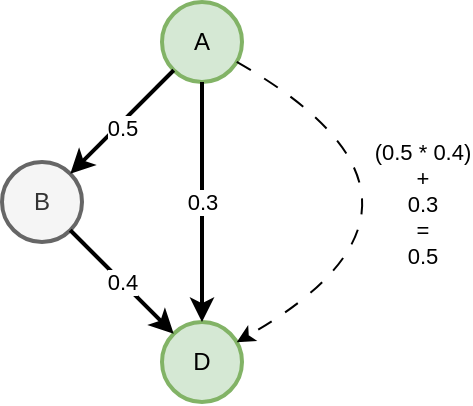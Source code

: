 <mxfile version="27.0.3">
  <diagram name="Page-1" id="W5SR4ve7DK1xI4KTCsXA">
    <mxGraphModel dx="2938" dy="1112" grid="1" gridSize="10" guides="1" tooltips="1" connect="1" arrows="1" fold="1" page="1" pageScale="1" pageWidth="850" pageHeight="1100" math="0" shadow="0">
      <root>
        <mxCell id="0" />
        <mxCell id="1" parent="0" />
        <mxCell id="kY7sJMGPfd-3TEwiI5uV-1" value="A" style="ellipse;whiteSpace=wrap;html=1;aspect=fixed;fillColor=#d5e8d4;strokeColor=#82b366;strokeWidth=2;" vertex="1" parent="1">
          <mxGeometry x="120" y="40" width="40" height="40" as="geometry" />
        </mxCell>
        <mxCell id="kY7sJMGPfd-3TEwiI5uV-2" value="B" style="ellipse;whiteSpace=wrap;html=1;aspect=fixed;fillColor=#f5f5f5;fontColor=#333333;strokeColor=#666666;strokeWidth=2;" vertex="1" parent="1">
          <mxGeometry x="40" y="120" width="40" height="40" as="geometry" />
        </mxCell>
        <mxCell id="kY7sJMGPfd-3TEwiI5uV-3" value="D" style="ellipse;whiteSpace=wrap;html=1;aspect=fixed;fillColor=#d5e8d4;strokeColor=#82b366;strokeWidth=2;" vertex="1" parent="1">
          <mxGeometry x="120" y="200" width="40" height="40" as="geometry" />
        </mxCell>
        <mxCell id="kY7sJMGPfd-3TEwiI5uV-4" value="" style="endArrow=classic;html=1;rounded=0;strokeWidth=2;" edge="1" parent="1" source="kY7sJMGPfd-3TEwiI5uV-1" target="kY7sJMGPfd-3TEwiI5uV-2">
          <mxGeometry width="50" height="50" relative="1" as="geometry">
            <mxPoint x="-10" y="60" as="sourcePoint" />
            <mxPoint x="40" y="10" as="targetPoint" />
          </mxGeometry>
        </mxCell>
        <mxCell id="kY7sJMGPfd-3TEwiI5uV-5" value="0.5" style="edgeLabel;html=1;align=center;verticalAlign=middle;resizable=0;points=[];" vertex="1" connectable="0" parent="kY7sJMGPfd-3TEwiI5uV-4">
          <mxGeometry x="-0.182" y="4" relative="1" as="geometry">
            <mxPoint x="-8" y="5" as="offset" />
          </mxGeometry>
        </mxCell>
        <mxCell id="kY7sJMGPfd-3TEwiI5uV-6" value="0.3" style="endArrow=classic;html=1;rounded=0;strokeWidth=2;" edge="1" parent="1" source="kY7sJMGPfd-3TEwiI5uV-1" target="kY7sJMGPfd-3TEwiI5uV-3">
          <mxGeometry width="50" height="50" relative="1" as="geometry">
            <mxPoint x="136" y="84" as="sourcePoint" />
            <mxPoint x="208.906" y="163.359" as="targetPoint" />
            <mxPoint as="offset" />
          </mxGeometry>
        </mxCell>
        <mxCell id="kY7sJMGPfd-3TEwiI5uV-7" value="0.4" style="endArrow=classic;html=1;rounded=0;strokeWidth=2;" edge="1" parent="1" source="kY7sJMGPfd-3TEwiI5uV-2" target="kY7sJMGPfd-3TEwiI5uV-3">
          <mxGeometry width="50" height="50" relative="1" as="geometry">
            <mxPoint x="136" y="84" as="sourcePoint" />
            <mxPoint x="110" y="130" as="targetPoint" />
          </mxGeometry>
        </mxCell>
        <mxCell id="kY7sJMGPfd-3TEwiI5uV-8" value="" style="curved=1;endArrow=classic;html=1;rounded=0;dashed=1;dashPattern=8 8;strokeWidth=1;" edge="1" parent="1" source="kY7sJMGPfd-3TEwiI5uV-1" target="kY7sJMGPfd-3TEwiI5uV-3">
          <mxGeometry width="50" height="50" relative="1" as="geometry">
            <mxPoint x="190" y="520" as="sourcePoint" />
            <mxPoint x="13.675" y="281.026" as="targetPoint" />
            <Array as="points">
              <mxPoint x="280" y="140" />
            </Array>
          </mxGeometry>
        </mxCell>
        <mxCell id="kY7sJMGPfd-3TEwiI5uV-9" value="(0.5 * 0.4)&lt;div&gt;+&lt;/div&gt;&lt;div&gt;0.3&lt;/div&gt;&lt;div&gt;=&lt;/div&gt;&lt;div&gt;0.5&lt;/div&gt;" style="edgeLabel;html=1;align=center;verticalAlign=middle;resizable=0;points=[];" vertex="1" connectable="0" parent="kY7sJMGPfd-3TEwiI5uV-8">
          <mxGeometry x="0.181" y="3" relative="1" as="geometry">
            <mxPoint x="-9" y="-15" as="offset" />
          </mxGeometry>
        </mxCell>
      </root>
    </mxGraphModel>
  </diagram>
</mxfile>
